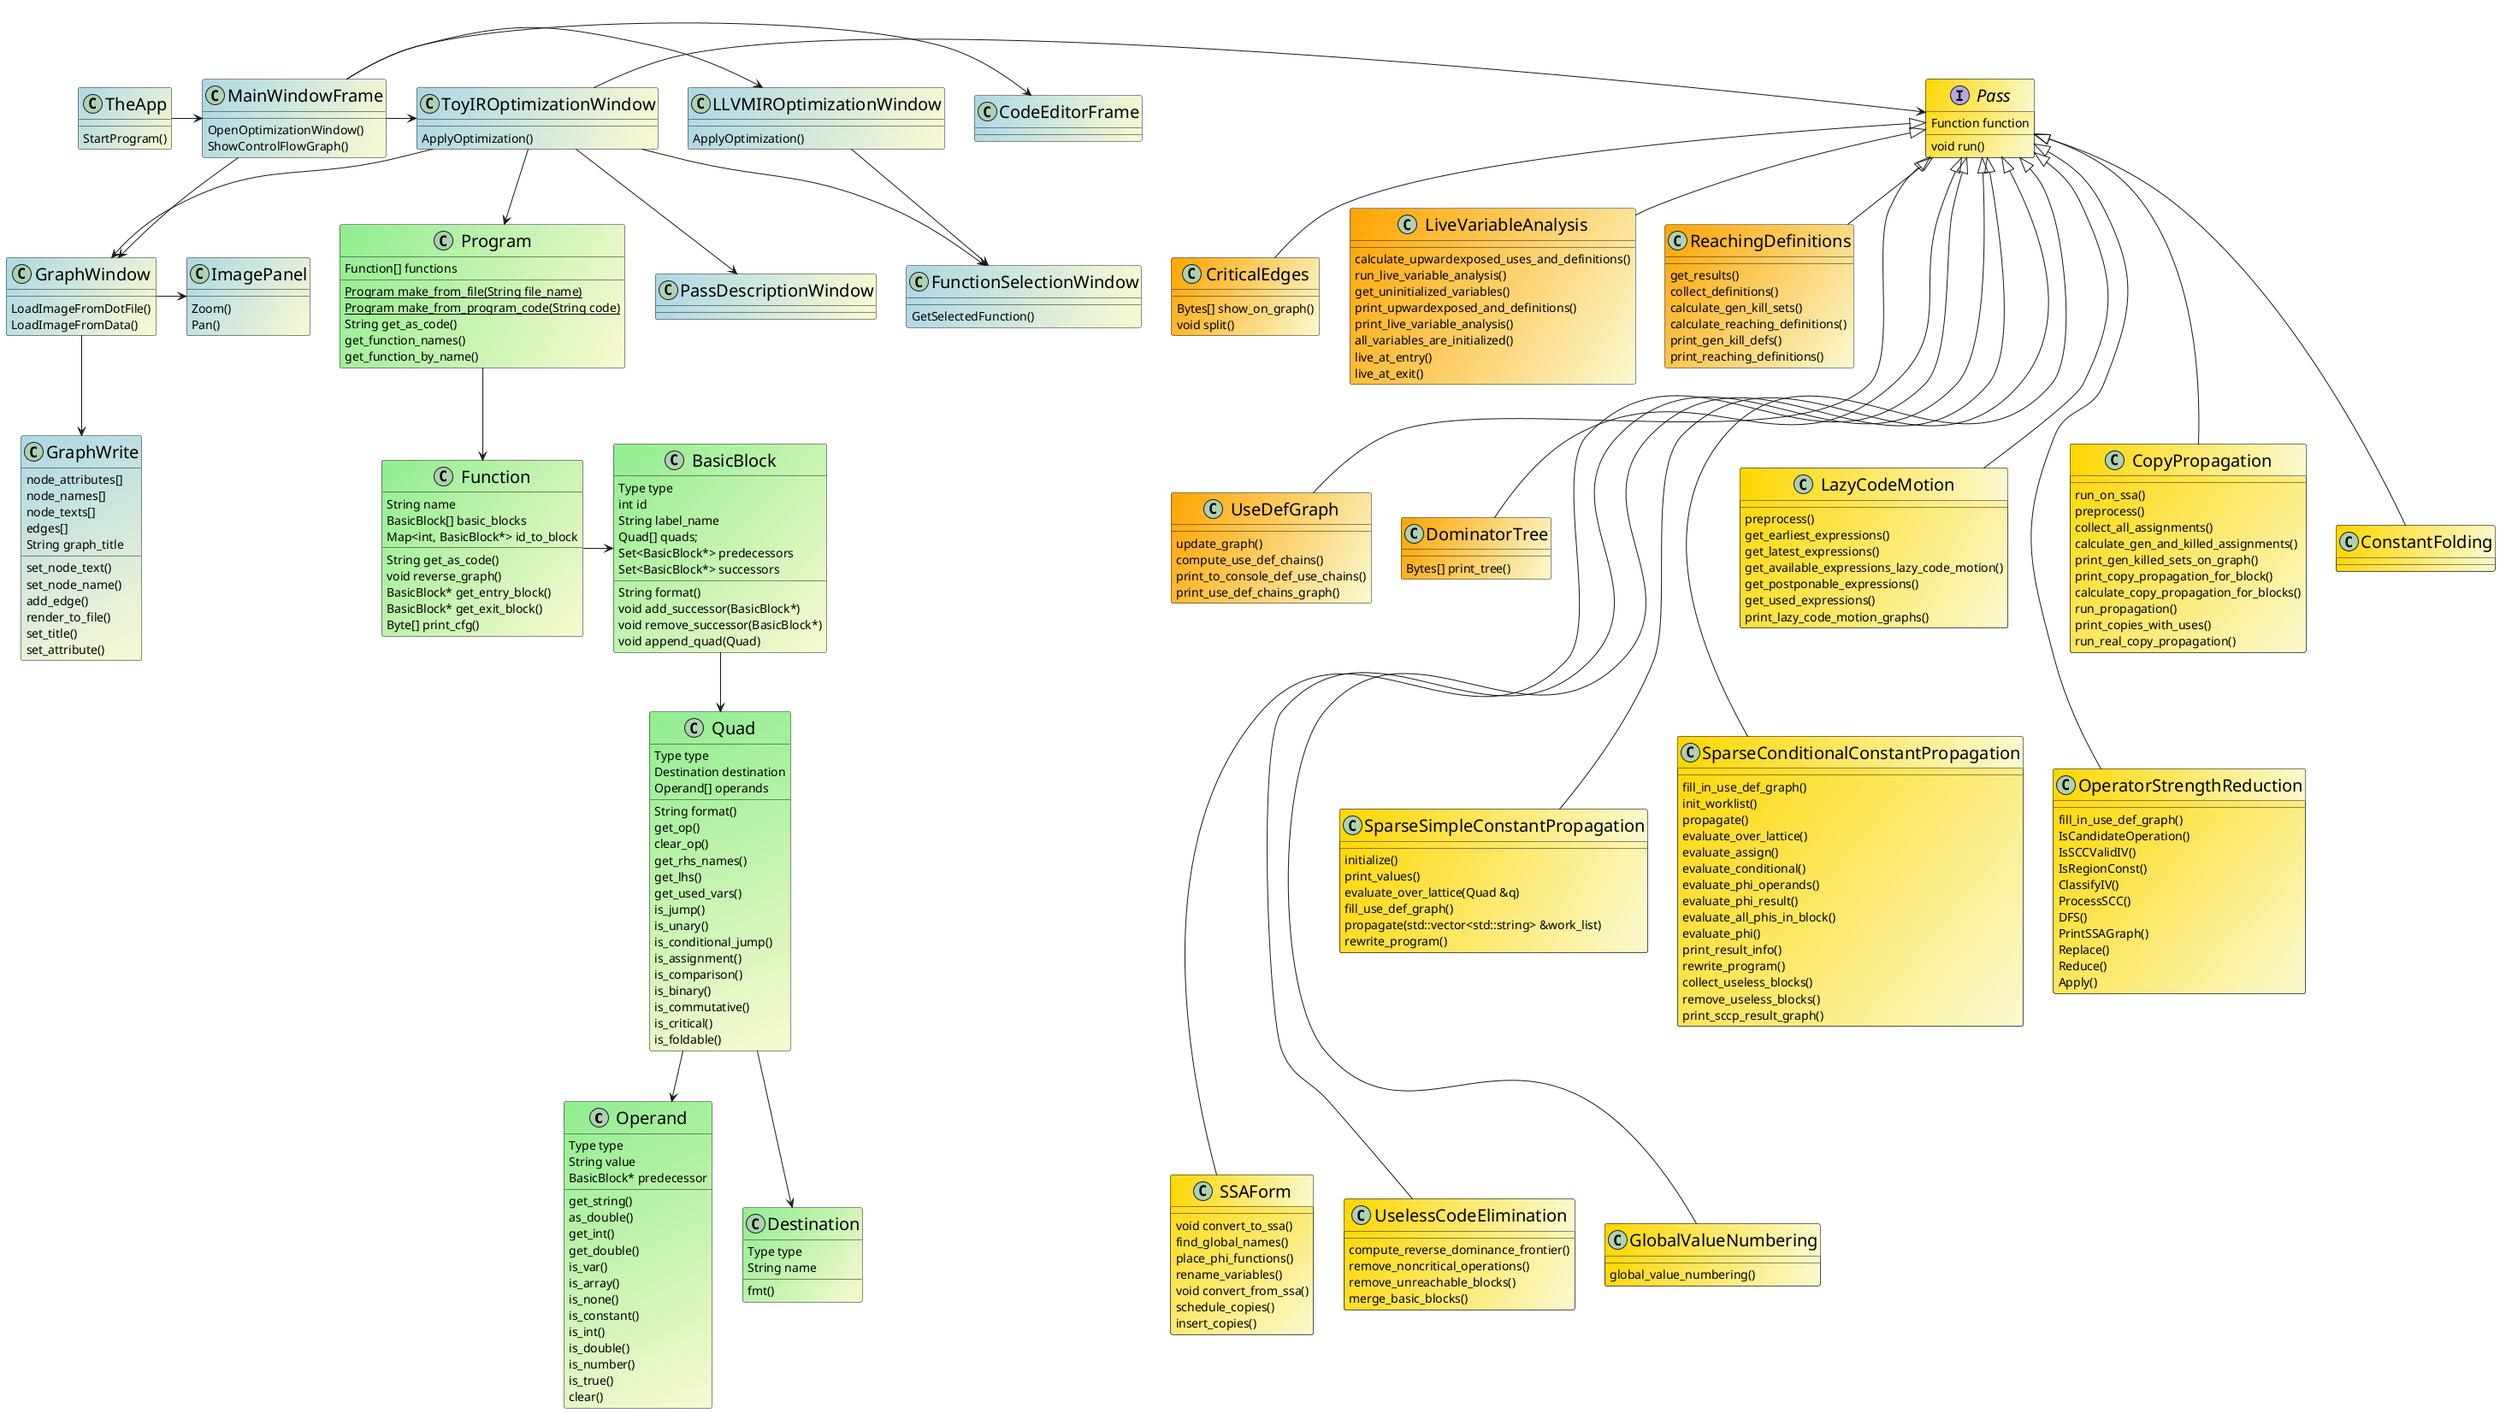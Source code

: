 @startuml
'https://plantuml.com/class-diagram

skinparam classBackgroundColor Gold/LightGoldenRodYellow

'left to right direction

skinparam classFontSize 20

together {

class Operand #LightGreen/LightGoldenRodYellow {
    Type type
    String value
    BasicBlock* predecessor

    get_string()
    as_double()
    get_int()
    get_double()
    is_var()
    is_array()
    is_none()
    is_constant()
    is_int()
    is_double()
    is_number()
    is_true()
    clear()
}

class Destination #LightGreen/LightGoldenRodYellow{
    Type type
    String name

    fmt()
}

class Quad #LightGreen/LightGoldenRodYellow{
    Type type
    Destination destination
    Operand[] operands

   String format()
   get_op()
   clear_op()
   get_rhs_names()
   get_lhs()
   get_used_vars()
   is_jump()
   is_unary()
   is_conditional_jump()
   is_assignment()
   is_comparison()
   is_binary()
   is_commutative()
   is_critical()
   is_foldable()
}

class BasicBlock #LightGreen/LightGoldenRodYellow{
    Type type
    int id
    String label_name
    Quad[] quads;
    Set<BasicBlock*> predecessors
    Set<BasicBlock*> successors

    String format()
    void add_successor(BasicBlock*)
    void remove_successor(BasicBlock*)
    void append_quad(Quad)
}

class Function #LightGreen/LightGoldenRodYellow{
    String name
    BasicBlock[] basic_blocks
    Map<int, BasicBlock*> id_to_block

    String get_as_code()
    void reverse_graph()
    BasicBlock* get_entry_block()
    BasicBlock* get_exit_block()
    Byte[] print_cfg()
}

class Program #LightGreen/LightGoldenRodYellow{
    Function[] functions

    {static} Program make_from_file(String file_name)
    {static} Program make_from_program_code(String code)
    String get_as_code()
    get_function_names()
    get_function_by_name()
}




class TheApp #LightBlue/LightGoldenRodYellow {
    StartProgram()
}

class MainWindowFrame #LightBlue/LightGoldenRodYellow {
    OpenOptimizationWindow()
    ShowControlFlowGraph()
}

class GraphWindow #LightBlue/LightGoldenRodYellow {
    LoadImageFromDotFile()
    LoadImageFromData()
}

class ImagePanel #LightBlue/LightGoldenRodYellow {
    Zoom()
    Pan()
}

class FunctionSelectionWindow #LightBlue/LightGoldenRodYellow {
    GetSelectedFunction()
}

class ToyIROptimizationWindow #LightBlue/LightGoldenRodYellow {
    ApplyOptimization()
}

class LLVMIROptimizationWindow #LightBlue/LightGoldenRodYellow {
    ApplyOptimization()
}

class CodeEditorFrame #LightBlue/LightGoldenRodYellow {}
class PassDescriptionWindow #LightBlue/LightGoldenRodYellow {}

class GraphWrite #LightBlue/LightGoldenRodYellow {
    node_attributes[]
    node_names[]
    node_texts[]
    edges[]
    String graph_title

    set_node_text()
    set_node_name()
    add_edge()
    render_to_file()
    set_title()
    set_attribute()
}

}



together {

interface Pass {
    Function function
    void run()
}


class CriticalEdges #Orange/LightGoldenRodYellow {
    Bytes[] show_on_graph()
    void split()
}

class LiveVariableAnalysis #Orange/LightGoldenRodYellow {
    calculate_upwardexposed_uses_and_definitions()
    run_live_variable_analysis()
    get_uninitialized_variables()
    print_upwardexposed_and_definitions()
    print_live_variable_analysis()
    all_variables_are_initialized()
    live_at_entry()
    live_at_exit()
}

class ReachingDefinitions #Orange/LightGoldenRodYellow {
    get_results()
    collect_definitions()
    calculate_gen_kill_sets()
    calculate_reaching_definitions()
    print_gen_kill_defs()
    print_reaching_definitions()
}

class UseDefGraph #Orange/LightGoldenRodYellow {
    update_graph()
    compute_use_def_chains()
    print_to_console_def_use_chains()
    print_use_def_chains_graph()
}

class DominatorTree #Orange/LightGoldenRodYellow {
    Bytes[] print_tree()
}

class SSAForm {
    void convert_to_ssa()
    find_global_names()
    place_phi_functions()
    rename_variables()
    void convert_from_ssa()
    schedule_copies()
    insert_copies()
}

class UselessCodeElimination {
    compute_reverse_dominance_frontier()
    remove_noncritical_operations()
    remove_unreachable_blocks()
    merge_basic_blocks()
}

class GlobalValueNumbering {
    global_value_numbering()
}

class SparseSimpleConstantPropagation {
    initialize()
    print_values()
    evaluate_over_lattice(Quad &q)
    fill_use_def_graph()
    propagate(std::vector<std::string> &work_list)
    rewrite_program()
}

class SparseConditionalConstantPropagation {
    fill_in_use_def_graph()
    init_worklist()
    propagate()
    evaluate_over_lattice()
    evaluate_assign()
    evaluate_conditional()
    evaluate_phi_operands()
    evaluate_phi_result()
    evaluate_all_phis_in_block()
    evaluate_phi()
    print_result_info()
    rewrite_program()
    collect_useless_blocks()
    remove_useless_blocks()
    print_sccp_result_graph()
}

class LazyCodeMotion {
    preprocess()
    get_earliest_expressions()
    get_latest_expressions()
    get_available_expressions_lazy_code_motion()
    get_postponable_expressions()
    get_used_expressions()
    print_lazy_code_motion_graphs()
}

class OperatorStrengthReduction {
    fill_in_use_def_graph()
    IsCandidateOperation()
    IsSCCValidIV()
    IsRegionConst()
    ClassifyIV()
    ProcessSCC()
    DFS()
    PrintSSAGraph()
    Replace()
    Reduce()
    Apply()
}

class CopyPropagation {
    run_on_ssa()
    preprocess()
    collect_all_assignments()
    calculate_gen_and_killed_assignments()
    print_gen_killed_sets_on_graph()
    print_copy_propagation_for_block()
    calculate_copy_propagation_for_blocks()
    run_propagation()
    print_copies_with_uses()
    run_real_copy_propagation()
}

}
'''''''''''''''''''''''''''''''''''''''''''


Quad --> Destination
Quad --> Operand
BasicBlock -->Quad
Function -> BasicBlock
Program --> Function


'''''''''''''''''''''''''''''''''''''''''''

TheApp -> MainWindowFrame

MainWindowFrame -> CodeEditorFrame
MainWindowFrame -> GraphWindow

GraphWindow -> ImagePanel

MainWindowFrame -> LLVMIROptimizationWindow
MainWindowFrame -> ToyIROptimizationWindow

LLVMIROptimizationWindow --> FunctionSelectionWindow
ToyIROptimizationWindow --> FunctionSelectionWindow

ToyIROptimizationWindow --> GraphWindow
ToyIROptimizationWindow --> PassDescriptionWindow

'''''''''''''''''''''''''''''''''''''''''''

Pass <|--- ConstantFolding
Pass <|--- CopyPropagation
Pass <|--- LazyCodeMotion
Pass <|---- OperatorStrengthReduction
Pass <|---- SparseSimpleConstantPropagation
Pass <|---- SparseConditionalConstantPropagation
Pass <|----- SSAForm
Pass <|----- UselessCodeElimination
Pass <|----- GlobalValueNumbering

Pass <|-- CriticalEdges
Pass <|-- LiveVariableAnalysis
Pass <|-- ReachingDefinitions
Pass <|--- UseDefGraph
Pass <|--- DominatorTree

'''''''''''''''''''''''''''''''''''''''''''

ToyIROptimizationWindow -> Pass
ToyIROptimizationWindow --> Program

GraphWindow --> GraphWrite



@enduml